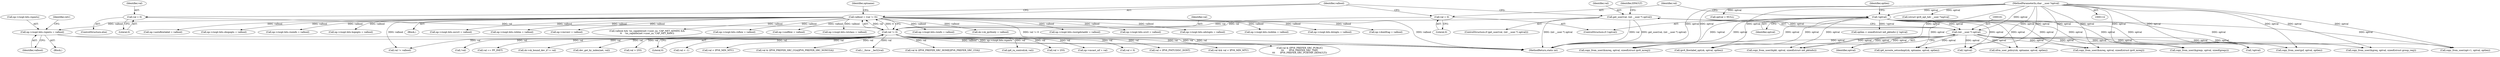digraph "0_linux_45f6fad84cc305103b28d73482b344d7f5b76f39_11@pointer" {
"1000731" [label="(Call,np->rxopt.bits.rxpmtu = valbool)"];
"1000170" [label="(Call,valbool = (val != 0))"];
"1000172" [label="(Call,val != 0)"];
"1000158" [label="(Call,get_user(val, (int __user *) optval))"];
"1000160" [label="(Call,(int __user *) optval)"];
"1000144" [label="(Call,!optval)"];
"1000118" [label="(MethodParameterIn,char __user *optval)"];
"1000167" [label="(Call,val = 0)"];
"1000146" [label="(Call,val = 0)"];
"1000813" [label="(Call,optval = NULL)"];
"1000157" [label="(ControlStructure,if (get_user(val, (int __user *) optval)))"];
"1000441" [label="(Call,sk->sk_ipv6only = valbool)"];
"1000790" [label="(Call,np->rxopt.bits.rxorigdstaddr = valbool)"];
"1000148" [label="(Literal,0)"];
"1000179" [label="(Call,ip6_mroute_setsockopt(sk, optname, optval, optlen))"];
"1000818" [label="(Call,!optval)"];
"1000165" [label="(Identifier,EFAULT)"];
"1000951" [label="(Call,!optval)"];
"1000174" [label="(Literal,0)"];
"1000537" [label="(Call,np->rxopt.bits.srcrt = valbool)"];
"1000659" [label="(Call,val < -1)"];
"1000862" [label="(Call,(struct ipv6_opt_hdr __user *)optval)"];
"1001801" [label="(Call,val < IPV6_MIN_MTU)"];
"1000147" [label="(Identifier,val)"];
"1001958" [label="(Call,val & (IPV6_PREFER_SRC_CGA|IPV6_PREFER_SRC_NONCGA))"];
"1000173" [label="(Identifier,val)"];
"1000118" [label="(MethodParameterIn,char __user *optval)"];
"1001248" [label="(Call,(__force __be32)val)"];
"1001702" [label="(Call,copy_from_user(gsf, optval, optlen))"];
"1000162" [label="(Identifier,optval)"];
"1001937" [label="(Call,val & (IPV6_PREFER_SRC_HOME|IPV6_PREFER_SRC_COA))"];
"1002046" [label="(MethodReturn,static int)"];
"1000637" [label="(Call,np->rxopt.bits.odstopts = valbool)"];
"1000169" [label="(Literal,0)"];
"1001762" [label="(Call,ip6_ra_control(sk, val))"];
"1000517" [label="(Call,np->rxopt.bits.rxohlim = valbool)"];
"1000160" [label="(Call,(int __user *) optval)"];
"1000617" [label="(Call,np->rxopt.bits.dstopts = valbool)"];
"1000167" [label="(Call,val = 0)"];
"1000731" [label="(Call,np->rxopt.bits.rxpmtu = valbool)"];
"1002011" [label="(Call,np->dontfrag = valbool)"];
"1000191" [label="(Block,)"];
"1002021" [label="(Call,np->autoflowlabel = valbool)"];
"1000477" [label="(Call,np->rxopt.bits.rxoinfo = valbool)"];
"1000577" [label="(Call,np->rxopt.bits.hopopts = valbool)"];
"1000170" [label="(Call,valbool = (val != 0))"];
"1001153" [label="(Call,val > 255)"];
"1000158" [label="(Call,get_user(val, (int __user *) optval))"];
"1001343" [label="(Call,np->mcast_oif = val)"];
"1000153" [label="(Identifier,optlen)"];
"1000171" [label="(Identifier,valbool)"];
"1001994" [label="(Call,val < 0)"];
"1000597" [label="(Call,np->rxopt.bits.ohopopts = valbool)"];
"1000946" [label="(Call,optlen < sizeof(struct in6_pktinfo) || !optval)"];
"1001775" [label="(Call,val < IPV6_PMTUDISC_DONT)"];
"1000143" [label="(ControlStructure,if (!optval))"];
"1001799" [label="(Call,val && val < IPV6_MIN_MTU)"];
"1000146" [label="(Call,val = 0)"];
"1001905" [label="(Call,val & (IPV6_PREFER_SRC_PUBLIC|\n\t\t\t       IPV6_PREFER_SRC_TMP|\n\t\t\t       IPV6_PREFER_SRC_PUBTMP_DEFAULT))"];
"1000741" [label="(Identifier,retv)"];
"1000732" [label="(Call,np->rxopt.bits.rxpmtu)"];
"1001217" [label="(Call,val != valbool)"];
"1000120" [label="(Block,)"];
"1000739" [label="(Identifier,valbool)"];
"1000497" [label="(Call,np->rxopt.bits.rxhlim = valbool)"];
"1001878" [label="(Call,xfrm_user_policy(sk, optname, optval, optlen))"];
"1000159" [label="(Identifier,val)"];
"1001821" [label="(Call,np->recverr = valbool)"];
"1001550" [label="(Call,copy_from_user(&greqs, optval, sizeof(greqs)))"];
"1000746" [label="(Call,valbool && !ns_capable(net->user_ns, CAP_NET_ADMIN) &&\n\t\t    !ns_capable(net->user_ns, CAP_NET_RAW))"];
"1001377" [label="(Call,copy_from_user(&mreq, optval, sizeof(struct ipv6_mreq)))"];
"1000711" [label="(Call,np->rxopt.bits.rxflow = valbool)"];
"1000166" [label="(ControlStructure,else)"];
"1000955" [label="(Call,copy_from_user(&pkt, optval, sizeof(struct in6_pktinfo)))"];
"1000172" [label="(Call,val != 0)"];
"1000145" [label="(Identifier,optval)"];
"1001827" [label="(Call,!val)"];
"1001085" [label="(Call,copy_from_user(opt+1, optval, optlen))"];
"1001427" [label="(Call,copy_from_user(&mreq, optval, sizeof(struct ipv6_mreq)))"];
"1000177" [label="(Identifier,optname)"];
"1000144" [label="(Call,!optval)"];
"1000200" [label="(Call,val == PF_INET)"];
"1001478" [label="(Call,copy_from_user(&greq, optval, sizeof(struct group_req)))"];
"1001845" [label="(Call,np->sndflow = valbool)"];
"1001321" [label="(Call,sk->sk_bound_dev_if != val)"];
"1001329" [label="(Call,dev_get_by_index(net, val))"];
"1001186" [label="(Call,val > 255)"];
"1000691" [label="(Call,np->rxopt.bits.rxtclass = valbool)"];
"1000168" [label="(Identifier,val)"];
"1000557" [label="(Call,np->rxopt.bits.osrcrt = valbool)"];
"1001857" [label="(Call,ipv6_flowlabel_opt(sk, optval, optlen))"];
"1000457" [label="(Call,np->rxopt.bits.rxinfo = valbool)"];
"1000731" -> "1000191"  [label="AST: "];
"1000731" -> "1000739"  [label="CFG: "];
"1000732" -> "1000731"  [label="AST: "];
"1000739" -> "1000731"  [label="AST: "];
"1000741" -> "1000731"  [label="CFG: "];
"1000731" -> "1002046"  [label="DDG: valbool"];
"1000731" -> "1002046"  [label="DDG: np->rxopt.bits.rxpmtu"];
"1000170" -> "1000731"  [label="DDG: valbool"];
"1000170" -> "1000120"  [label="AST: "];
"1000170" -> "1000172"  [label="CFG: "];
"1000171" -> "1000170"  [label="AST: "];
"1000172" -> "1000170"  [label="AST: "];
"1000177" -> "1000170"  [label="CFG: "];
"1000170" -> "1002046"  [label="DDG: val != 0"];
"1000170" -> "1002046"  [label="DDG: valbool"];
"1000172" -> "1000170"  [label="DDG: val"];
"1000172" -> "1000170"  [label="DDG: 0"];
"1000170" -> "1000441"  [label="DDG: valbool"];
"1000170" -> "1000457"  [label="DDG: valbool"];
"1000170" -> "1000477"  [label="DDG: valbool"];
"1000170" -> "1000497"  [label="DDG: valbool"];
"1000170" -> "1000517"  [label="DDG: valbool"];
"1000170" -> "1000537"  [label="DDG: valbool"];
"1000170" -> "1000557"  [label="DDG: valbool"];
"1000170" -> "1000577"  [label="DDG: valbool"];
"1000170" -> "1000597"  [label="DDG: valbool"];
"1000170" -> "1000617"  [label="DDG: valbool"];
"1000170" -> "1000637"  [label="DDG: valbool"];
"1000170" -> "1000691"  [label="DDG: valbool"];
"1000170" -> "1000711"  [label="DDG: valbool"];
"1000170" -> "1000746"  [label="DDG: valbool"];
"1000170" -> "1000790"  [label="DDG: valbool"];
"1000170" -> "1001217"  [label="DDG: valbool"];
"1000170" -> "1001821"  [label="DDG: valbool"];
"1000170" -> "1001845"  [label="DDG: valbool"];
"1000170" -> "1002011"  [label="DDG: valbool"];
"1000170" -> "1002021"  [label="DDG: valbool"];
"1000172" -> "1000174"  [label="CFG: "];
"1000173" -> "1000172"  [label="AST: "];
"1000174" -> "1000172"  [label="AST: "];
"1000172" -> "1002046"  [label="DDG: val"];
"1000158" -> "1000172"  [label="DDG: val"];
"1000167" -> "1000172"  [label="DDG: val"];
"1000146" -> "1000172"  [label="DDG: val"];
"1000172" -> "1000200"  [label="DDG: val"];
"1000172" -> "1000659"  [label="DDG: val"];
"1000172" -> "1001153"  [label="DDG: val"];
"1000172" -> "1001186"  [label="DDG: val"];
"1000172" -> "1001217"  [label="DDG: val"];
"1000172" -> "1001248"  [label="DDG: val"];
"1000172" -> "1001321"  [label="DDG: val"];
"1000172" -> "1001329"  [label="DDG: val"];
"1000172" -> "1001343"  [label="DDG: val"];
"1000172" -> "1001762"  [label="DDG: val"];
"1000172" -> "1001775"  [label="DDG: val"];
"1000172" -> "1001799"  [label="DDG: val"];
"1000172" -> "1001801"  [label="DDG: val"];
"1000172" -> "1001827"  [label="DDG: val"];
"1000172" -> "1001905"  [label="DDG: val"];
"1000172" -> "1001937"  [label="DDG: val"];
"1000172" -> "1001958"  [label="DDG: val"];
"1000172" -> "1001994"  [label="DDG: val"];
"1000158" -> "1000157"  [label="AST: "];
"1000158" -> "1000160"  [label="CFG: "];
"1000159" -> "1000158"  [label="AST: "];
"1000160" -> "1000158"  [label="AST: "];
"1000165" -> "1000158"  [label="CFG: "];
"1000171" -> "1000158"  [label="CFG: "];
"1000158" -> "1002046"  [label="DDG: val"];
"1000158" -> "1002046"  [label="DDG: (int __user *) optval"];
"1000158" -> "1002046"  [label="DDG: get_user(val, (int __user *) optval)"];
"1000160" -> "1000158"  [label="DDG: optval"];
"1000160" -> "1000162"  [label="CFG: "];
"1000161" -> "1000160"  [label="AST: "];
"1000162" -> "1000160"  [label="AST: "];
"1000160" -> "1002046"  [label="DDG: optval"];
"1000144" -> "1000160"  [label="DDG: optval"];
"1000118" -> "1000160"  [label="DDG: optval"];
"1000160" -> "1000179"  [label="DDG: optval"];
"1000160" -> "1000818"  [label="DDG: optval"];
"1000160" -> "1000951"  [label="DDG: optval"];
"1000160" -> "1000955"  [label="DDG: optval"];
"1000160" -> "1001085"  [label="DDG: optval"];
"1000160" -> "1001377"  [label="DDG: optval"];
"1000160" -> "1001427"  [label="DDG: optval"];
"1000160" -> "1001478"  [label="DDG: optval"];
"1000160" -> "1001550"  [label="DDG: optval"];
"1000160" -> "1001702"  [label="DDG: optval"];
"1000160" -> "1001857"  [label="DDG: optval"];
"1000160" -> "1001878"  [label="DDG: optval"];
"1000144" -> "1000143"  [label="AST: "];
"1000144" -> "1000145"  [label="CFG: "];
"1000145" -> "1000144"  [label="AST: "];
"1000147" -> "1000144"  [label="CFG: "];
"1000153" -> "1000144"  [label="CFG: "];
"1000144" -> "1002046"  [label="DDG: !optval"];
"1000144" -> "1002046"  [label="DDG: optval"];
"1000118" -> "1000144"  [label="DDG: optval"];
"1000144" -> "1000179"  [label="DDG: optval"];
"1000144" -> "1000818"  [label="DDG: optval"];
"1000144" -> "1000946"  [label="DDG: !optval"];
"1000144" -> "1000951"  [label="DDG: optval"];
"1000144" -> "1000955"  [label="DDG: optval"];
"1000144" -> "1001085"  [label="DDG: optval"];
"1000144" -> "1001377"  [label="DDG: optval"];
"1000144" -> "1001427"  [label="DDG: optval"];
"1000144" -> "1001478"  [label="DDG: optval"];
"1000144" -> "1001550"  [label="DDG: optval"];
"1000144" -> "1001702"  [label="DDG: optval"];
"1000144" -> "1001857"  [label="DDG: optval"];
"1000144" -> "1001878"  [label="DDG: optval"];
"1000118" -> "1000114"  [label="AST: "];
"1000118" -> "1002046"  [label="DDG: optval"];
"1000118" -> "1000179"  [label="DDG: optval"];
"1000118" -> "1000813"  [label="DDG: optval"];
"1000118" -> "1000818"  [label="DDG: optval"];
"1000118" -> "1000862"  [label="DDG: optval"];
"1000118" -> "1000951"  [label="DDG: optval"];
"1000118" -> "1000955"  [label="DDG: optval"];
"1000118" -> "1001085"  [label="DDG: optval"];
"1000118" -> "1001377"  [label="DDG: optval"];
"1000118" -> "1001427"  [label="DDG: optval"];
"1000118" -> "1001478"  [label="DDG: optval"];
"1000118" -> "1001550"  [label="DDG: optval"];
"1000118" -> "1001702"  [label="DDG: optval"];
"1000118" -> "1001857"  [label="DDG: optval"];
"1000118" -> "1001878"  [label="DDG: optval"];
"1000167" -> "1000166"  [label="AST: "];
"1000167" -> "1000169"  [label="CFG: "];
"1000168" -> "1000167"  [label="AST: "];
"1000169" -> "1000167"  [label="AST: "];
"1000171" -> "1000167"  [label="CFG: "];
"1000146" -> "1000143"  [label="AST: "];
"1000146" -> "1000148"  [label="CFG: "];
"1000147" -> "1000146"  [label="AST: "];
"1000148" -> "1000146"  [label="AST: "];
"1000171" -> "1000146"  [label="CFG: "];
}
